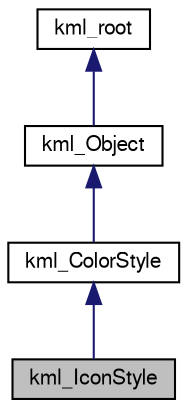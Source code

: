 digraph G
{
  bgcolor="transparent";
  edge [fontname="FreeSans",fontsize=10,labelfontname="FreeSans",labelfontsize=10];
  node [fontname="FreeSans",fontsize=10,shape=record];
  Node1 [label="kml_IconStyle",height=0.2,width=0.4,color="black", fillcolor="grey75", style="filled" fontcolor="black"];
  Node2 -> Node1 [dir=back,color="midnightblue",fontsize=10,style="solid",fontname="FreeSans"];
  Node2 [label="kml_ColorStyle",height=0.2,width=0.4,color="black",URL="$classkml__ColorStyle.html"];
  Node3 -> Node2 [dir=back,color="midnightblue",fontsize=10,style="solid",fontname="FreeSans"];
  Node3 [label="kml_Object",height=0.2,width=0.4,color="black",URL="$classkml__Object.html"];
  Node4 -> Node3 [dir=back,color="midnightblue",fontsize=10,style="solid",fontname="FreeSans"];
  Node4 [label="kml_root",height=0.2,width=0.4,color="black",URL="$classkml__root.html",tooltip="hello dsqdqsd sdqsdsqd"];
}
